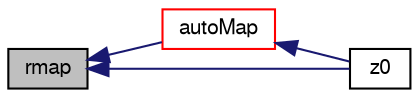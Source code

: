 digraph "rmap"
{
  bgcolor="transparent";
  edge [fontname="FreeSans",fontsize="10",labelfontname="FreeSans",labelfontsize="10"];
  node [fontname="FreeSans",fontsize="10",shape=record];
  rankdir="LR";
  Node474 [label="rmap",height=0.2,width=0.4,color="black", fillcolor="grey75", style="filled", fontcolor="black"];
  Node474 -> Node475 [dir="back",color="midnightblue",fontsize="10",style="solid",fontname="FreeSans"];
  Node475 [label="autoMap",height=0.2,width=0.4,color="red",URL="$a30974.html#a0ab0c43ce90d756c88dd81e3d0a9eef5",tooltip="Map (and resize as needed) from self given a mapping object. "];
  Node475 -> Node477 [dir="back",color="midnightblue",fontsize="10",style="solid",fontname="FreeSans"];
  Node477 [label="z0",height=0.2,width=0.4,color="black",URL="$a30974.html#aeb8902720f598674265c6428e4b1a091"];
  Node474 -> Node477 [dir="back",color="midnightblue",fontsize="10",style="solid",fontname="FreeSans"];
}
